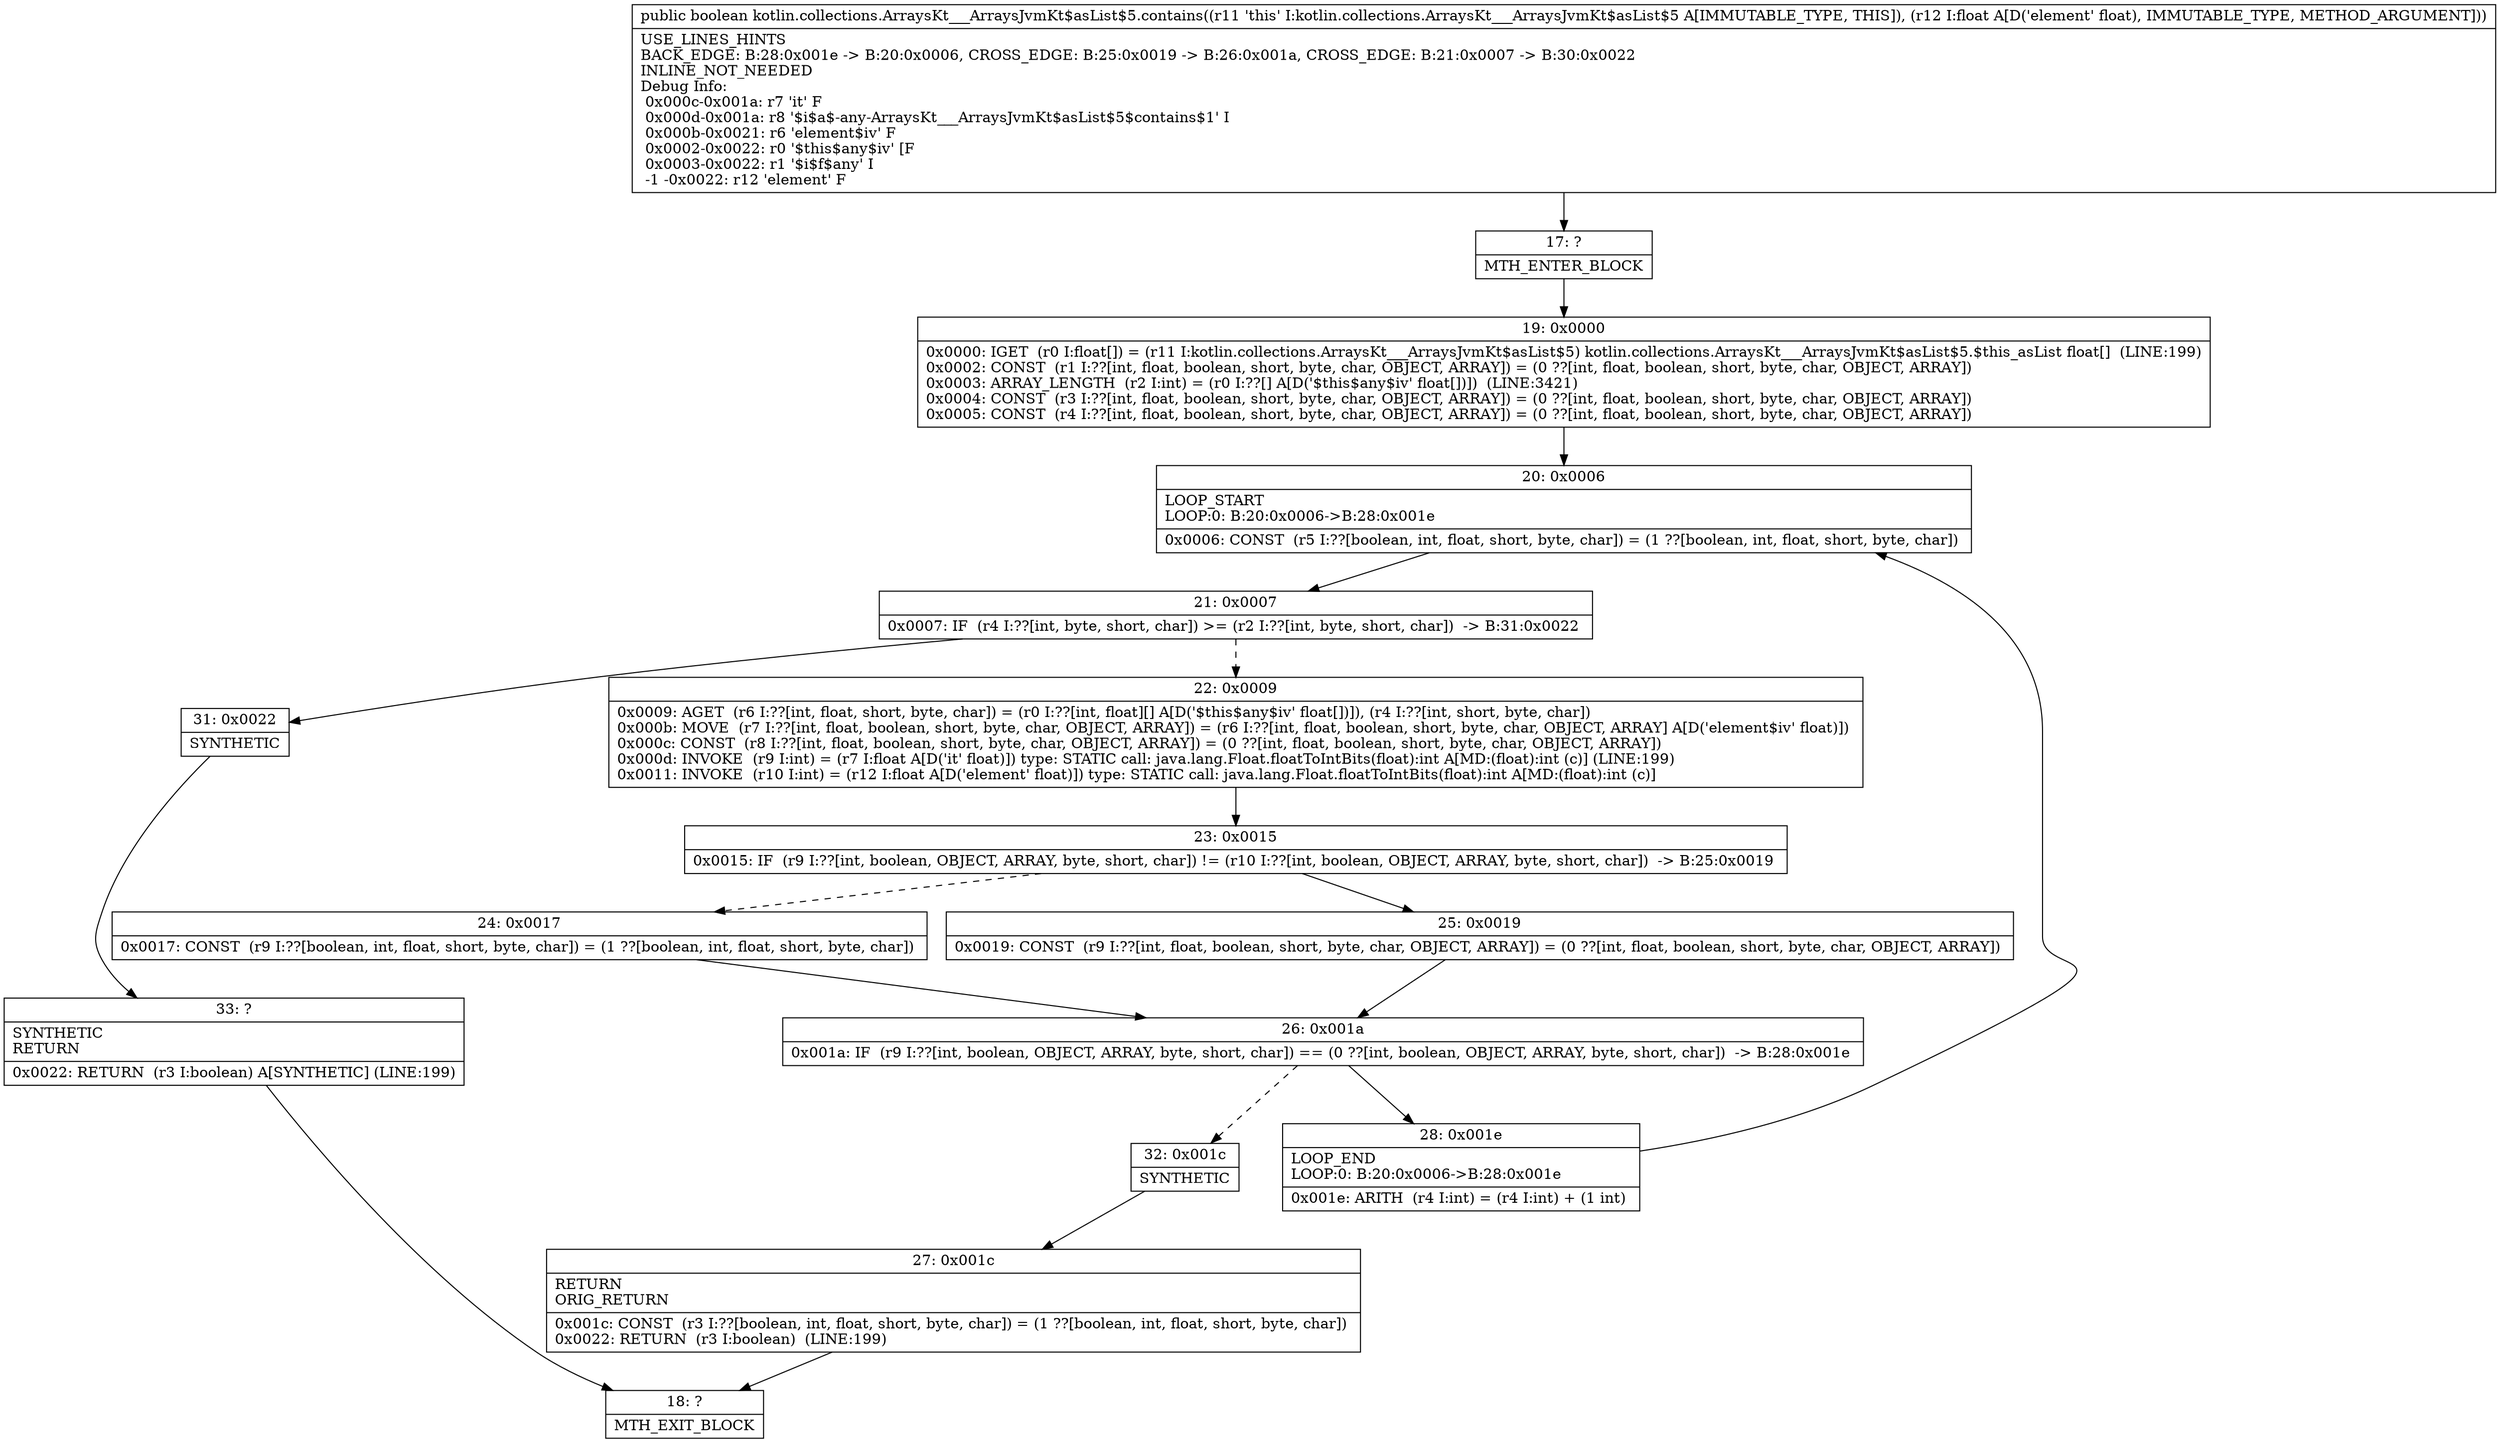 digraph "CFG forkotlin.collections.ArraysKt___ArraysJvmKt$asList$5.contains(F)Z" {
Node_17 [shape=record,label="{17\:\ ?|MTH_ENTER_BLOCK\l}"];
Node_19 [shape=record,label="{19\:\ 0x0000|0x0000: IGET  (r0 I:float[]) = (r11 I:kotlin.collections.ArraysKt___ArraysJvmKt$asList$5) kotlin.collections.ArraysKt___ArraysJvmKt$asList$5.$this_asList float[]  (LINE:199)\l0x0002: CONST  (r1 I:??[int, float, boolean, short, byte, char, OBJECT, ARRAY]) = (0 ??[int, float, boolean, short, byte, char, OBJECT, ARRAY]) \l0x0003: ARRAY_LENGTH  (r2 I:int) = (r0 I:??[] A[D('$this$any$iv' float[])])  (LINE:3421)\l0x0004: CONST  (r3 I:??[int, float, boolean, short, byte, char, OBJECT, ARRAY]) = (0 ??[int, float, boolean, short, byte, char, OBJECT, ARRAY]) \l0x0005: CONST  (r4 I:??[int, float, boolean, short, byte, char, OBJECT, ARRAY]) = (0 ??[int, float, boolean, short, byte, char, OBJECT, ARRAY]) \l}"];
Node_20 [shape=record,label="{20\:\ 0x0006|LOOP_START\lLOOP:0: B:20:0x0006\-\>B:28:0x001e\l|0x0006: CONST  (r5 I:??[boolean, int, float, short, byte, char]) = (1 ??[boolean, int, float, short, byte, char]) \l}"];
Node_21 [shape=record,label="{21\:\ 0x0007|0x0007: IF  (r4 I:??[int, byte, short, char]) \>= (r2 I:??[int, byte, short, char])  \-\> B:31:0x0022 \l}"];
Node_22 [shape=record,label="{22\:\ 0x0009|0x0009: AGET  (r6 I:??[int, float, short, byte, char]) = (r0 I:??[int, float][] A[D('$this$any$iv' float[])]), (r4 I:??[int, short, byte, char]) \l0x000b: MOVE  (r7 I:??[int, float, boolean, short, byte, char, OBJECT, ARRAY]) = (r6 I:??[int, float, boolean, short, byte, char, OBJECT, ARRAY] A[D('element$iv' float)]) \l0x000c: CONST  (r8 I:??[int, float, boolean, short, byte, char, OBJECT, ARRAY]) = (0 ??[int, float, boolean, short, byte, char, OBJECT, ARRAY]) \l0x000d: INVOKE  (r9 I:int) = (r7 I:float A[D('it' float)]) type: STATIC call: java.lang.Float.floatToIntBits(float):int A[MD:(float):int (c)] (LINE:199)\l0x0011: INVOKE  (r10 I:int) = (r12 I:float A[D('element' float)]) type: STATIC call: java.lang.Float.floatToIntBits(float):int A[MD:(float):int (c)]\l}"];
Node_23 [shape=record,label="{23\:\ 0x0015|0x0015: IF  (r9 I:??[int, boolean, OBJECT, ARRAY, byte, short, char]) != (r10 I:??[int, boolean, OBJECT, ARRAY, byte, short, char])  \-\> B:25:0x0019 \l}"];
Node_24 [shape=record,label="{24\:\ 0x0017|0x0017: CONST  (r9 I:??[boolean, int, float, short, byte, char]) = (1 ??[boolean, int, float, short, byte, char]) \l}"];
Node_26 [shape=record,label="{26\:\ 0x001a|0x001a: IF  (r9 I:??[int, boolean, OBJECT, ARRAY, byte, short, char]) == (0 ??[int, boolean, OBJECT, ARRAY, byte, short, char])  \-\> B:28:0x001e \l}"];
Node_28 [shape=record,label="{28\:\ 0x001e|LOOP_END\lLOOP:0: B:20:0x0006\-\>B:28:0x001e\l|0x001e: ARITH  (r4 I:int) = (r4 I:int) + (1 int) \l}"];
Node_32 [shape=record,label="{32\:\ 0x001c|SYNTHETIC\l}"];
Node_27 [shape=record,label="{27\:\ 0x001c|RETURN\lORIG_RETURN\l|0x001c: CONST  (r3 I:??[boolean, int, float, short, byte, char]) = (1 ??[boolean, int, float, short, byte, char]) \l0x0022: RETURN  (r3 I:boolean)  (LINE:199)\l}"];
Node_18 [shape=record,label="{18\:\ ?|MTH_EXIT_BLOCK\l}"];
Node_25 [shape=record,label="{25\:\ 0x0019|0x0019: CONST  (r9 I:??[int, float, boolean, short, byte, char, OBJECT, ARRAY]) = (0 ??[int, float, boolean, short, byte, char, OBJECT, ARRAY]) \l}"];
Node_31 [shape=record,label="{31\:\ 0x0022|SYNTHETIC\l}"];
Node_33 [shape=record,label="{33\:\ ?|SYNTHETIC\lRETURN\l|0x0022: RETURN  (r3 I:boolean) A[SYNTHETIC] (LINE:199)\l}"];
MethodNode[shape=record,label="{public boolean kotlin.collections.ArraysKt___ArraysJvmKt$asList$5.contains((r11 'this' I:kotlin.collections.ArraysKt___ArraysJvmKt$asList$5 A[IMMUTABLE_TYPE, THIS]), (r12 I:float A[D('element' float), IMMUTABLE_TYPE, METHOD_ARGUMENT]))  | USE_LINES_HINTS\lBACK_EDGE: B:28:0x001e \-\> B:20:0x0006, CROSS_EDGE: B:25:0x0019 \-\> B:26:0x001a, CROSS_EDGE: B:21:0x0007 \-\> B:30:0x0022\lINLINE_NOT_NEEDED\lDebug Info:\l  0x000c\-0x001a: r7 'it' F\l  0x000d\-0x001a: r8 '$i$a$\-any\-ArraysKt___ArraysJvmKt$asList$5$contains$1' I\l  0x000b\-0x0021: r6 'element$iv' F\l  0x0002\-0x0022: r0 '$this$any$iv' [F\l  0x0003\-0x0022: r1 '$i$f$any' I\l  \-1 \-0x0022: r12 'element' F\l}"];
MethodNode -> Node_17;Node_17 -> Node_19;
Node_19 -> Node_20;
Node_20 -> Node_21;
Node_21 -> Node_22[style=dashed];
Node_21 -> Node_31;
Node_22 -> Node_23;
Node_23 -> Node_24[style=dashed];
Node_23 -> Node_25;
Node_24 -> Node_26;
Node_26 -> Node_28;
Node_26 -> Node_32[style=dashed];
Node_28 -> Node_20;
Node_32 -> Node_27;
Node_27 -> Node_18;
Node_25 -> Node_26;
Node_31 -> Node_33;
Node_33 -> Node_18;
}

